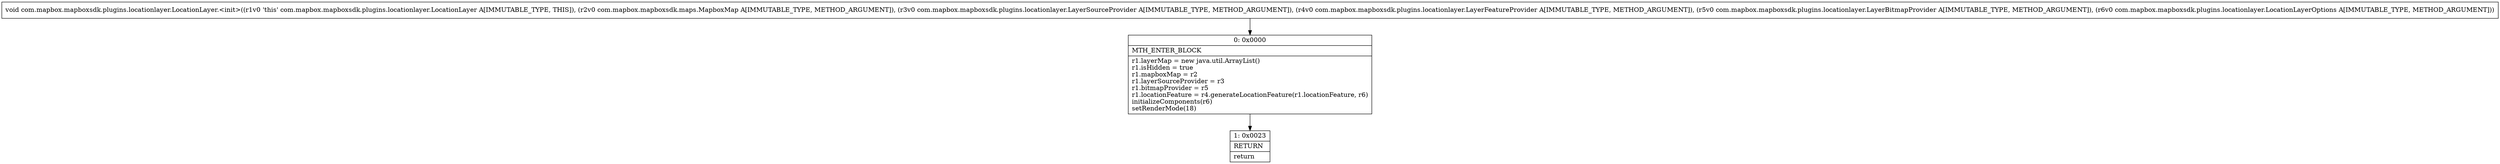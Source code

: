 digraph "CFG forcom.mapbox.mapboxsdk.plugins.locationlayer.LocationLayer.\<init\>(Lcom\/mapbox\/mapboxsdk\/maps\/MapboxMap;Lcom\/mapbox\/mapboxsdk\/plugins\/locationlayer\/LayerSourceProvider;Lcom\/mapbox\/mapboxsdk\/plugins\/locationlayer\/LayerFeatureProvider;Lcom\/mapbox\/mapboxsdk\/plugins\/locationlayer\/LayerBitmapProvider;Lcom\/mapbox\/mapboxsdk\/plugins\/locationlayer\/LocationLayerOptions;)V" {
Node_0 [shape=record,label="{0\:\ 0x0000|MTH_ENTER_BLOCK\l|r1.layerMap = new java.util.ArrayList()\lr1.isHidden = true\lr1.mapboxMap = r2\lr1.layerSourceProvider = r3\lr1.bitmapProvider = r5\lr1.locationFeature = r4.generateLocationFeature(r1.locationFeature, r6)\linitializeComponents(r6)\lsetRenderMode(18)\l}"];
Node_1 [shape=record,label="{1\:\ 0x0023|RETURN\l|return\l}"];
MethodNode[shape=record,label="{void com.mapbox.mapboxsdk.plugins.locationlayer.LocationLayer.\<init\>((r1v0 'this' com.mapbox.mapboxsdk.plugins.locationlayer.LocationLayer A[IMMUTABLE_TYPE, THIS]), (r2v0 com.mapbox.mapboxsdk.maps.MapboxMap A[IMMUTABLE_TYPE, METHOD_ARGUMENT]), (r3v0 com.mapbox.mapboxsdk.plugins.locationlayer.LayerSourceProvider A[IMMUTABLE_TYPE, METHOD_ARGUMENT]), (r4v0 com.mapbox.mapboxsdk.plugins.locationlayer.LayerFeatureProvider A[IMMUTABLE_TYPE, METHOD_ARGUMENT]), (r5v0 com.mapbox.mapboxsdk.plugins.locationlayer.LayerBitmapProvider A[IMMUTABLE_TYPE, METHOD_ARGUMENT]), (r6v0 com.mapbox.mapboxsdk.plugins.locationlayer.LocationLayerOptions A[IMMUTABLE_TYPE, METHOD_ARGUMENT])) }"];
MethodNode -> Node_0;
Node_0 -> Node_1;
}

